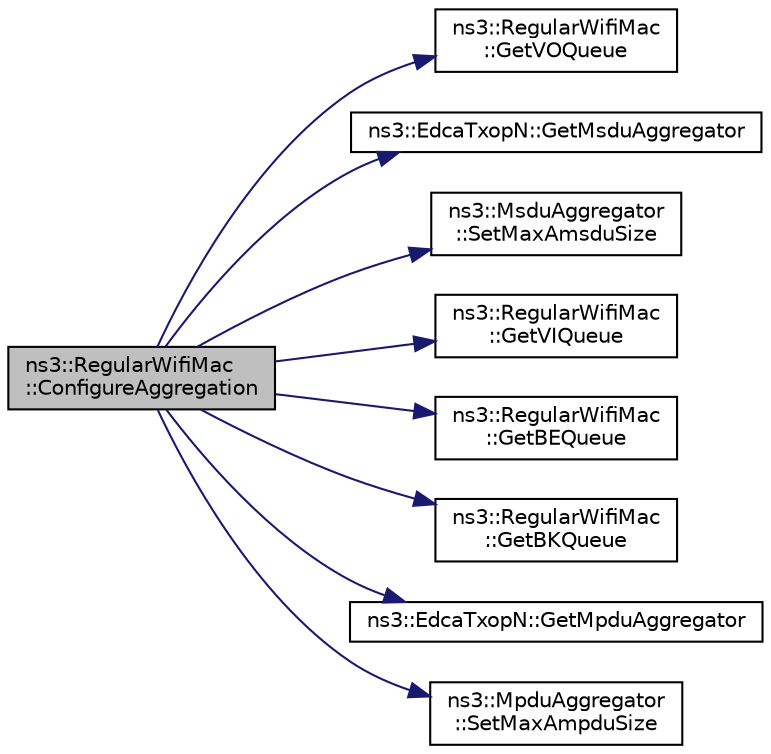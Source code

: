 digraph "ns3::RegularWifiMac::ConfigureAggregation"
{
  edge [fontname="Helvetica",fontsize="10",labelfontname="Helvetica",labelfontsize="10"];
  node [fontname="Helvetica",fontsize="10",shape=record];
  rankdir="LR";
  Node1 [label="ns3::RegularWifiMac\l::ConfigureAggregation",height=0.2,width=0.4,color="black", fillcolor="grey75", style="filled", fontcolor="black"];
  Node1 -> Node2 [color="midnightblue",fontsize="10",style="solid"];
  Node2 [label="ns3::RegularWifiMac\l::GetVOQueue",height=0.2,width=0.4,color="black", fillcolor="white", style="filled",URL="$df/db9/classns3_1_1RegularWifiMac.html#af762e3e828819033fd37d533174047e3"];
  Node1 -> Node3 [color="midnightblue",fontsize="10",style="solid"];
  Node3 [label="ns3::EdcaTxopN::GetMsduAggregator",height=0.2,width=0.4,color="black", fillcolor="white", style="filled",URL="$dc/db8/classns3_1_1EdcaTxopN.html#a77aeb47db8b8c53351cfb3b5bc2fc771"];
  Node1 -> Node4 [color="midnightblue",fontsize="10",style="solid"];
  Node4 [label="ns3::MsduAggregator\l::SetMaxAmsduSize",height=0.2,width=0.4,color="black", fillcolor="white", style="filled",URL="$da/dc7/classns3_1_1MsduAggregator.html#a8b2951e80cae44b42bf17bfc4ba81acd"];
  Node1 -> Node5 [color="midnightblue",fontsize="10",style="solid"];
  Node5 [label="ns3::RegularWifiMac\l::GetVIQueue",height=0.2,width=0.4,color="black", fillcolor="white", style="filled",URL="$df/db9/classns3_1_1RegularWifiMac.html#afc644c868a54ac3f20c3312efa9db472"];
  Node1 -> Node6 [color="midnightblue",fontsize="10",style="solid"];
  Node6 [label="ns3::RegularWifiMac\l::GetBEQueue",height=0.2,width=0.4,color="black", fillcolor="white", style="filled",URL="$df/db9/classns3_1_1RegularWifiMac.html#a4d74298f820e686659ef42bc07a68f7e"];
  Node1 -> Node7 [color="midnightblue",fontsize="10",style="solid"];
  Node7 [label="ns3::RegularWifiMac\l::GetBKQueue",height=0.2,width=0.4,color="black", fillcolor="white", style="filled",URL="$df/db9/classns3_1_1RegularWifiMac.html#acbaa021944886a32380803d17564cb15"];
  Node1 -> Node8 [color="midnightblue",fontsize="10",style="solid"];
  Node8 [label="ns3::EdcaTxopN::GetMpduAggregator",height=0.2,width=0.4,color="black", fillcolor="white", style="filled",URL="$dc/db8/classns3_1_1EdcaTxopN.html#aa8beff92afb46fd336cdf35cb0f451c9"];
  Node1 -> Node9 [color="midnightblue",fontsize="10",style="solid"];
  Node9 [label="ns3::MpduAggregator\l::SetMaxAmpduSize",height=0.2,width=0.4,color="black", fillcolor="white", style="filled",URL="$d0/dd9/classns3_1_1MpduAggregator.html#a00344d9ef60b8ad4368769b31761f55d"];
}
